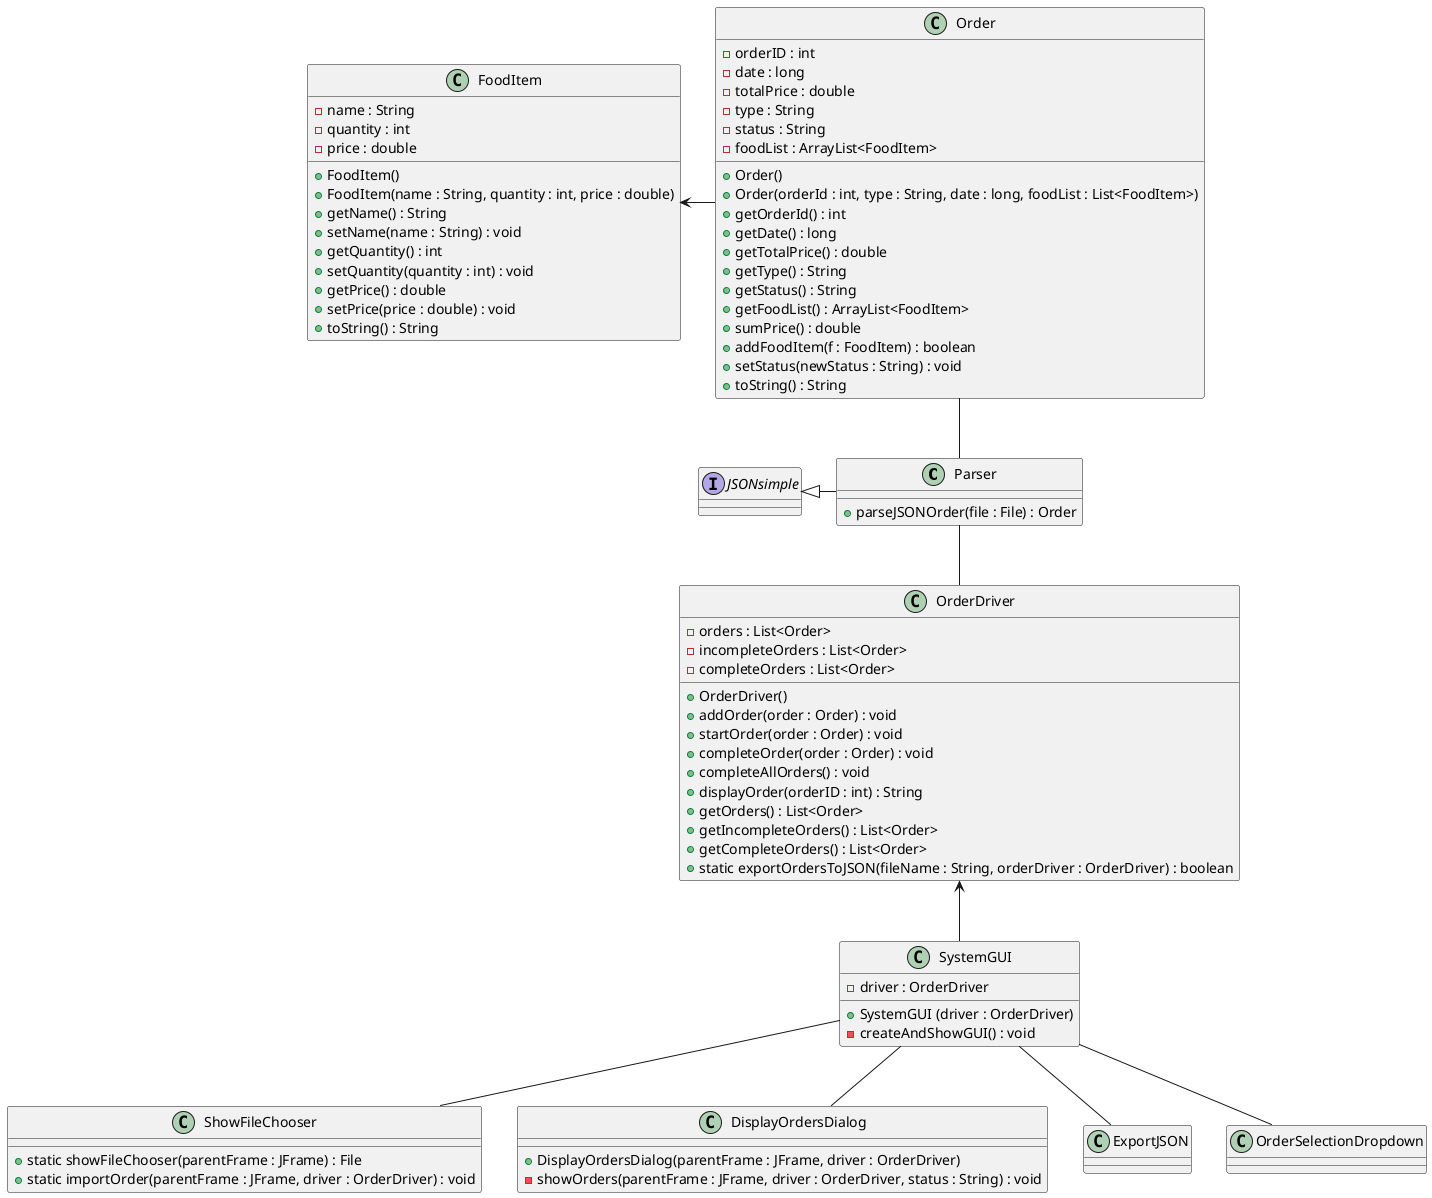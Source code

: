 @startuml
'https://plantuml.com/class-diagram

class Parser
class FoodItem
class Order
class OrderDriver

class SystemGUI
class ShowFileChooser
class DisplayOrdersDialog
class ExportJSON
class OrderSelectionDropdown

interface JSONsimple


JSONsimple <|- Parser
Order -- Parser
FoodItem <- Order
Parser -- OrderDriver

OrderDriver <-- SystemGUI

SystemGUI -- ShowFileChooser
SystemGUI -- DisplayOrdersDialog
SystemGUI -- ExportJSON
SystemGUI -- OrderSelectionDropdown

class FoodItem {
- name : String
- quantity : int
- price : double

+ FoodItem()
+ FoodItem(name : String, quantity : int, price : double)
+ getName() : String
+ setName(name : String) : void
+ getQuantity() : int
+ setQuantity(quantity : int) : void
+ getPrice() : double
+ setPrice(price : double) : void
+ toString() : String
}

class Order {
- orderID : int
- date : long
- totalPrice : double
- type : String
- status : String
- foodList : ArrayList<FoodItem>

+ Order()
+ Order(orderId : int, type : String, date : long, foodList : List<FoodItem>)
+ getOrderId() : int
+ getDate() : long
+ getTotalPrice() : double
+ getType() : String
+ getStatus() : String
+ getFoodList() : ArrayList<FoodItem>
+ sumPrice() : double
+ addFoodItem(f : FoodItem) : boolean
+ setStatus(newStatus : String) : void
+ toString() : String
}

class Parser {
+ parseJSONOrder(file : File) : Order
}

class OrderDriver {
- orders : List<Order>
- incompleteOrders : List<Order>
- completeOrders : List<Order>

+ OrderDriver()
+ addOrder(order : Order) : void
+ startOrder(order : Order) : void
+ completeOrder(order : Order) : void
+ completeAllOrders() : void
+ displayOrder(orderID : int) : String
+ getOrders() : List<Order>
+ getIncompleteOrders() : List<Order>
+ getCompleteOrders() : List<Order>
+ static exportOrdersToJSON(fileName : String, orderDriver : OrderDriver) : boolean
}

class SystemGUI {
- driver : OrderDriver
+ SystemGUI (driver : OrderDriver)
- createAndShowGUI() : void
}

class ShowFileChooser {
+ static showFileChooser(parentFrame : JFrame) : File
+ static importOrder(parentFrame : JFrame, driver : OrderDriver) : void
}

class DisplayOrdersDialog{
+ DisplayOrdersDialog(parentFrame : JFrame, driver : OrderDriver)
- showOrders(parentFrame : JFrame, driver : OrderDriver, status : String) : void
}
@enduml